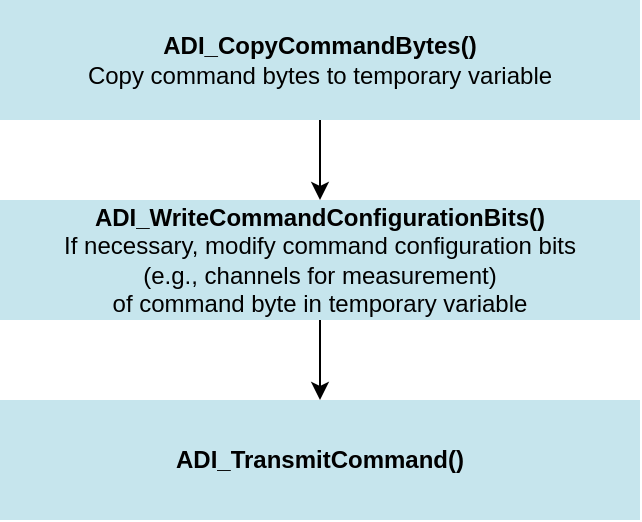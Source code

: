 <mxfile version="25.0.2">
  <diagram name="Seite-1" id="hPg8SPZopmh8AGZJrN-p">
    <mxGraphModel dx="988" dy="1315" grid="1" gridSize="10" guides="1" tooltips="1" connect="1" arrows="1" fold="1" page="1" pageScale="1" pageWidth="827" pageHeight="1169" math="0" shadow="0">
      <root>
        <mxCell id="0" />
        <mxCell id="1" parent="0" />
        <mxCell id="DEjZVQlh6ZJTVWUGv1k4-114" style="edgeStyle=orthogonalEdgeStyle;rounded=0;orthogonalLoop=1;jettySize=auto;html=1;" edge="1" parent="1" source="DEjZVQlh6ZJTVWUGv1k4-115" target="DEjZVQlh6ZJTVWUGv1k4-117">
          <mxGeometry relative="1" as="geometry" />
        </mxCell>
        <mxCell id="DEjZVQlh6ZJTVWUGv1k4-115" value="&lt;b&gt;ADI_CopyCommandBytes()&lt;br&gt;&lt;/b&gt;Copy command bytes to temporary variable" style="rounded=0;whiteSpace=wrap;html=1;fillColor=#c6e5ed;strokeColor=none;" vertex="1" parent="1">
          <mxGeometry x="40" y="40" width="320" height="60" as="geometry" />
        </mxCell>
        <mxCell id="DEjZVQlh6ZJTVWUGv1k4-116" style="edgeStyle=orthogonalEdgeStyle;rounded=0;orthogonalLoop=1;jettySize=auto;html=1;entryX=0.5;entryY=0;entryDx=0;entryDy=0;" edge="1" parent="1" source="DEjZVQlh6ZJTVWUGv1k4-117" target="DEjZVQlh6ZJTVWUGv1k4-118">
          <mxGeometry relative="1" as="geometry" />
        </mxCell>
        <mxCell id="DEjZVQlh6ZJTVWUGv1k4-117" value="&lt;b&gt;ADI_WriteCommandConfigurationBits()&lt;br&gt;&lt;/b&gt;If necessary, modify command configuration bits &lt;br&gt;(e.g., channels for measurement) &lt;br&gt;of command byte in temporary variable" style="rounded=0;whiteSpace=wrap;html=1;fillColor=#c6e5ed;strokeColor=none;" vertex="1" parent="1">
          <mxGeometry x="40" y="140" width="320" height="60" as="geometry" />
        </mxCell>
        <mxCell id="DEjZVQlh6ZJTVWUGv1k4-118" value="&lt;b&gt;ADI_TransmitCommand()&lt;/b&gt;" style="rounded=0;whiteSpace=wrap;html=1;fillColor=#c6e5ed;strokeColor=none;" vertex="1" parent="1">
          <mxGeometry x="40" y="240" width="320" height="60" as="geometry" />
        </mxCell>
      </root>
    </mxGraphModel>
  </diagram>
</mxfile>
